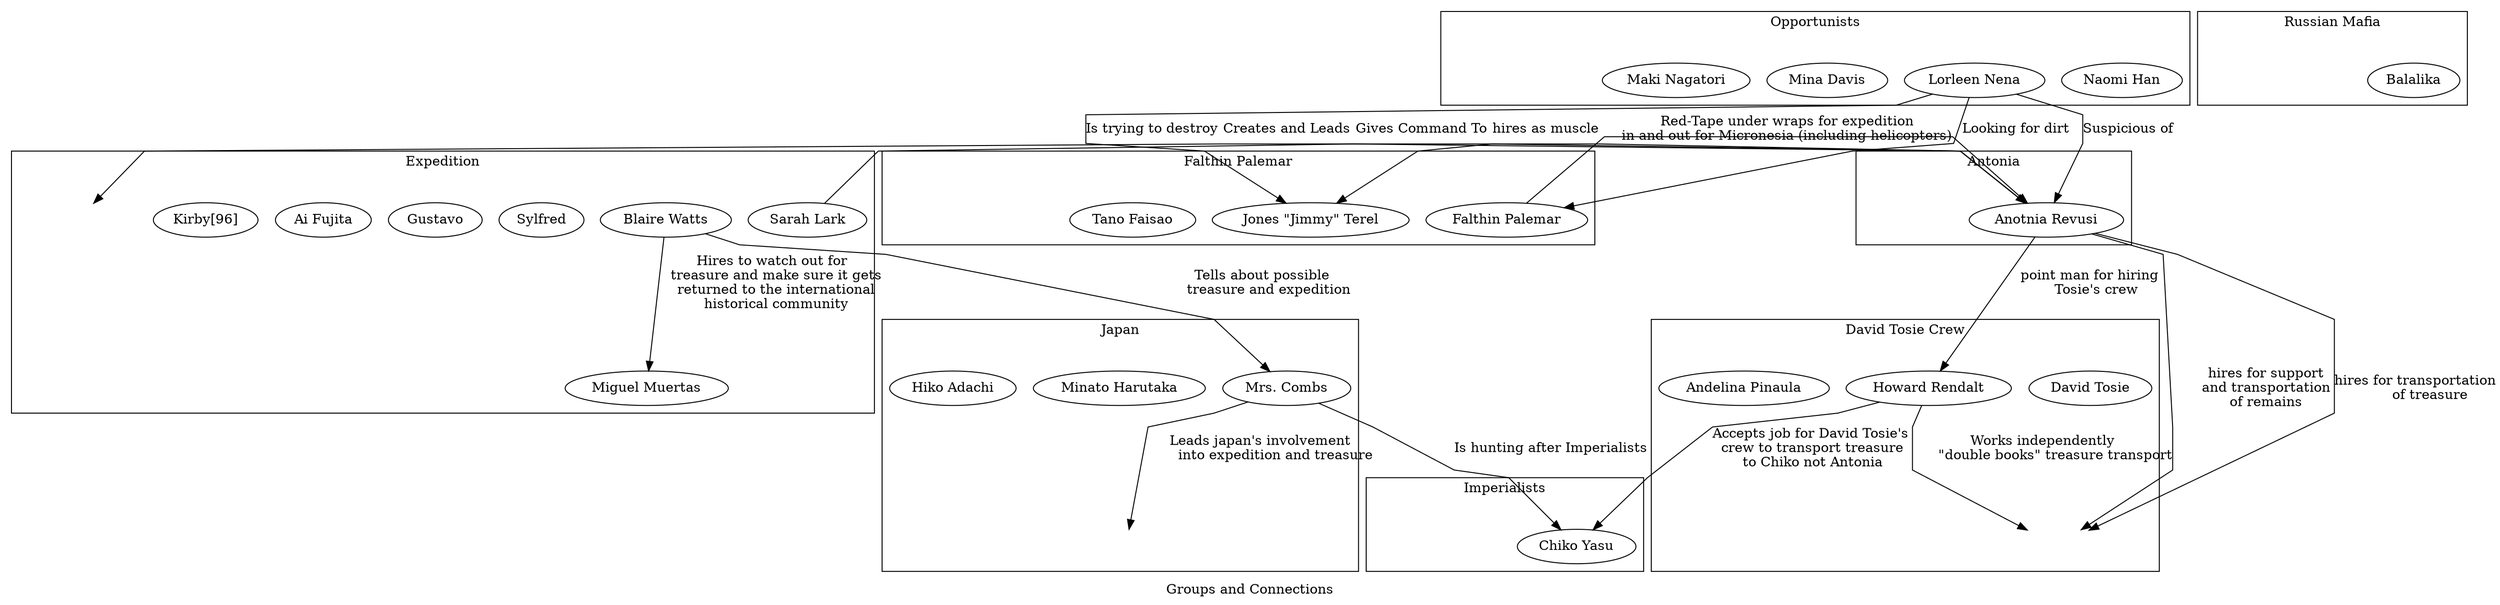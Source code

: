 digraph {
	label="Groups and Connections";
	compound=true;
	overlap=scale;
	splines=polyline;

	Sarah [label="Sarah Lark"];
	Blaire [label="Blaire Watts"];
	Jimmy [label="Jones \"Jimmy\" Terel"];
	Miguel [label="Miguel Muertas"];
	Antonia [label="Anotnia Revusi"];
	Naomi [label="Naomi Han"];
	MrCombs [label="Mrs. Combs"];
	Falthin [label="Falthin Palemar"];
	DavidTosie [label="David Tosie"];
	Chiko [label="Chiko Yasu"];
	Minato [label="Minato Harutaka"];
	Hiko [label="Hiko Adachi"];
	Lorleen [label="Lorleen Nena"];
	Balalika [label="Balalika"];
	Sylfred [label="Sylfred"];
	Gustavo [label="Gustavo"];
	Ai [label="Ai Fujita"];
	Howard [label="Howard Rendalt"];
	Mina [label="Mina Davis"];
	Maki [label="Maki Nagatori"];
	Tano [label="Tano Faisao"];
	Andelina [label="Andelina Pinaula"];
	Kirby96 [label="Kirby[96]"];
	
	subgraph cluster_expedition {
		label="Expedition";
		
		cluster_expedition_hook [label="Expedition" ; style=invis]
		Miguel;
		Ai;
		Sylfred;
		Gustavo;
		Sarah;
		Blaire;
		Kirby96;
	}
	
	subgraph cluster_imperialists {
		label="Imperialists";
		
		cluster_imperialists_hook [label="Imperialists" ; style=invis]
		Chiko;
	}

	subgraph cluster_antonia {
		label="Antonia";
		
		cluster_antonia_hook [label="Antonia" ; style=invis]
		Antonia;
	}

	subgraph cluster_mafia {
		label="Russian Mafia";
		
		cluster_mafia_hook [label="Russian Mafia" ; style=invis]
		Balalika;
	}

	subgraph cluster_japan {
		label="Japan";
		
		cluster_japan_hook [label="Japan" ; style=invis]
		MrCombs;
		Minato;
		Hiko;
	}

	subgraph cluster_falthin {
		label="Falthin Palemar";
		
		cluster_falthin_hook [label="Flathin Palemar" ; style=invis]
		Jimmy;
		Falthin;
		Tano;
	}

	subgraph cluster_opportunists {
		label="Opportunists";
		
		cluster_opportunists_hook [label="Opportunists" ; style=invis]
		Naomi;
		Lorleen;
		Maki;
		Mina;
	}

	subgraph cluster_tosie {
		label="David Tosie Crew";
		
		cluster_tosie_hook [label="David Tosie's Crew" ; style=invis]
		DavidTosie;
		Andelina;
		Howard;
	}


	Sarah -> Antonia [label="Gives Command To"];

	Antonia -> cluster_expedition_hook [label="Creates and Leads"];
	Falthin -> Antonia [label=<
			    Red-Tape under wraps for expedition<br/>
			    in and out for Micronesia (including helicopters)>]
	Antonia -> Jimmy [label="hires as muscle"]
	Antonia -> cluster_tosie_hook [label=<
				       hires for support<br/>
				       and transportation<br/>
				       of remains>]
	Antonia -> cluster_tosie_hook [label=<hires for transportation<br/>
				       of treasure>]
	Antonia -> Howard [label=<point man for hiring<br/>
			   Tosie's crew>]

	Howard -> Chiko [label=<Accepts job for David Tosie's<br/>
			 crew to transport treasure<br/>
			 to Chiko not Antonia>]
	Howard -> cluster_tosie_hook [label=<Works independently<br/>
				      "double books" treasure transport>]

	Blaire -> Miguel [label=<Hires to watch out for<br/>
			  treasure and make sure it gets<br/>
			  returned to the international<br/>
			  historical community>]
	Blaire -> MrCombs [label=<Tells about possible<br/>
			   treasure and expedition>]

	MrCombs -> Chiko [label="Is hunting after Imperialists"]
	MrCombs -> cluster_japan_hook [label=<Leads japan's involvement<br/>
				       into expedition and treasure>]

	Lorleen -> Jimmy [label="Is trying to destroy"]
	Lorleen -> Antonia [label="Suspicious of"]
	Lorleen -> Falthin [label="Looking for dirt"]

	
}
